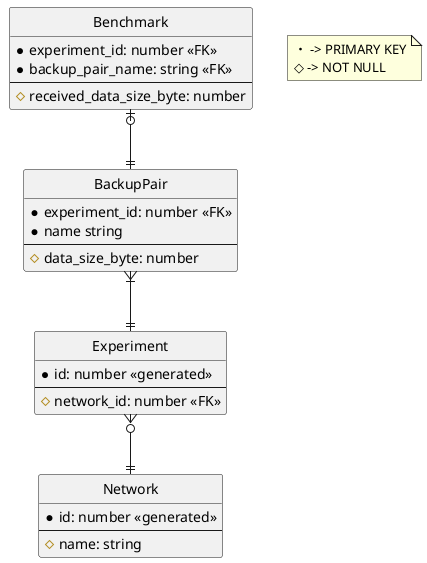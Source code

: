 @startuml

hide circle
skinparam linetype ortho

entity Benchmark {
  *experiment_id: number <<FK>>
  *backup_pair_name: string <<FK>>
  --
  #received_data_size_byte: number
}

entity BackupPair {
  *experiment_id: number <<FK>>
  *name string
  --
  #data_size_byte: number
}

entity Experiment {
  *id: number <<generated>>
  --
  #network_id: number <<FK>>
}

entity Network {
  *id: number <<generated>>
  --
  #name: string
}

Benchmark |o--|| BackupPair
BackupPair }|--|| Experiment
Experiment }o--|| Network

note as n1
・ -> PRIMARY KEY
◇ -> NOT NULL
end note

@enduml
